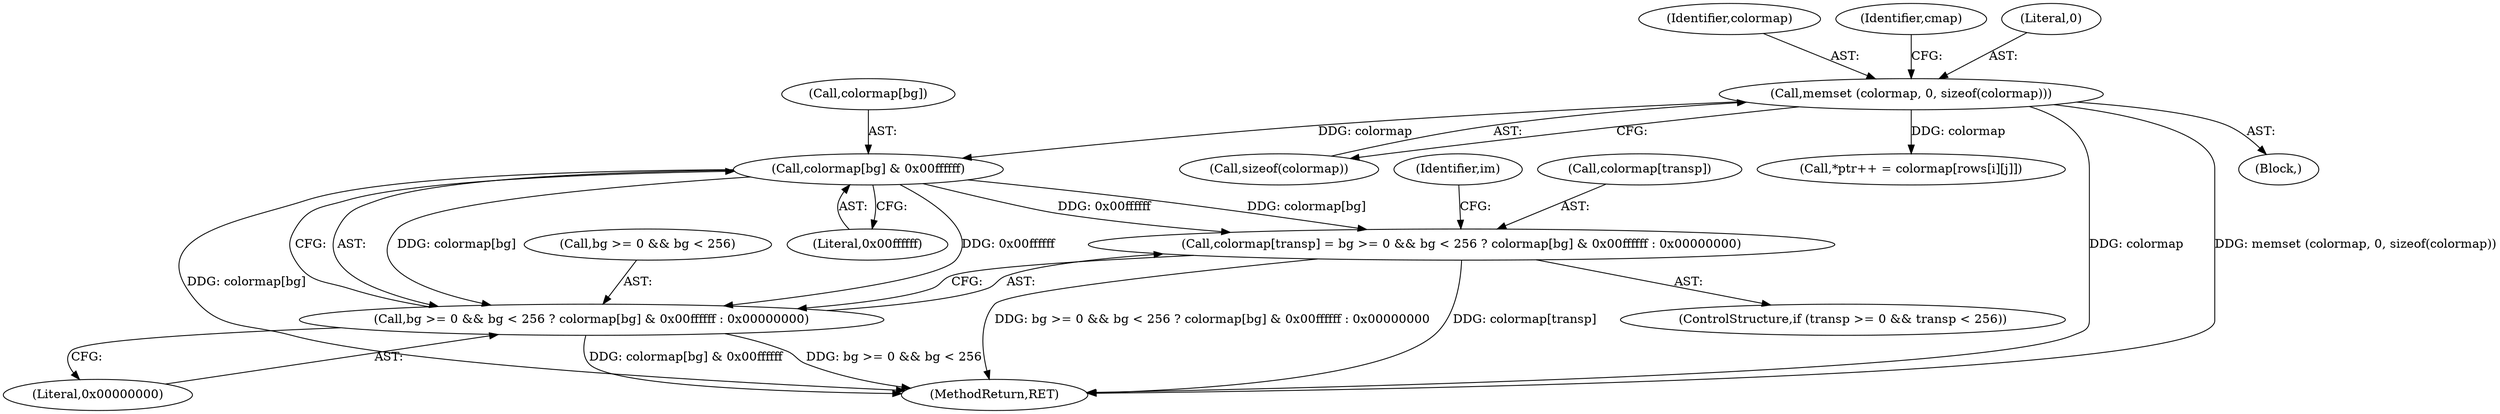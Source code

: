 digraph "0_enlightment_37a96801663b7b4cd3fbe56cc0eb8b6a17e766a8@array" {
"1000565" [label="(Call,colormap[bg] & 0x00ffffff)"];
"1000473" [label="(Call,memset (colormap, 0, sizeof(colormap)))"];
"1000553" [label="(Call,colormap[transp] = bg >= 0 && bg < 256 ? colormap[bg] & 0x00ffffff : 0x00000000)"];
"1000557" [label="(Call,bg >= 0 && bg < 256 ? colormap[bg] & 0x00ffffff : 0x00000000)"];
"1000570" [label="(Literal,0x00000000)"];
"1000558" [label="(Call,bg >= 0 && bg < 256)"];
"1000450" [label="(Block,)"];
"1000566" [label="(Call,colormap[bg])"];
"1000545" [label="(ControlStructure,if (transp >= 0 && transp < 256))"];
"1000565" [label="(Call,colormap[bg] & 0x00ffffff)"];
"1000569" [label="(Literal,0x00ffffff)"];
"1000554" [label="(Call,colormap[transp])"];
"1000775" [label="(MethodReturn,RET)"];
"1000557" [label="(Call,bg >= 0 && bg < 256 ? colormap[bg] & 0x00ffffff : 0x00000000)"];
"1000474" [label="(Identifier,colormap)"];
"1000476" [label="(Call,sizeof(colormap))"];
"1000553" [label="(Call,colormap[transp] = bg >= 0 && bg < 256 ? colormap[bg] & 0x00ffffff : 0x00000000)"];
"1000473" [label="(Call,memset (colormap, 0, sizeof(colormap)))"];
"1000573" [label="(Identifier,im)"];
"1000480" [label="(Identifier,cmap)"];
"1000659" [label="(Call,*ptr++ = colormap[rows[i][j]])"];
"1000475" [label="(Literal,0)"];
"1000565" -> "1000557"  [label="AST: "];
"1000565" -> "1000569"  [label="CFG: "];
"1000566" -> "1000565"  [label="AST: "];
"1000569" -> "1000565"  [label="AST: "];
"1000557" -> "1000565"  [label="CFG: "];
"1000565" -> "1000775"  [label="DDG: colormap[bg]"];
"1000565" -> "1000553"  [label="DDG: colormap[bg]"];
"1000565" -> "1000553"  [label="DDG: 0x00ffffff"];
"1000565" -> "1000557"  [label="DDG: colormap[bg]"];
"1000565" -> "1000557"  [label="DDG: 0x00ffffff"];
"1000473" -> "1000565"  [label="DDG: colormap"];
"1000473" -> "1000450"  [label="AST: "];
"1000473" -> "1000476"  [label="CFG: "];
"1000474" -> "1000473"  [label="AST: "];
"1000475" -> "1000473"  [label="AST: "];
"1000476" -> "1000473"  [label="AST: "];
"1000480" -> "1000473"  [label="CFG: "];
"1000473" -> "1000775"  [label="DDG: colormap"];
"1000473" -> "1000775"  [label="DDG: memset (colormap, 0, sizeof(colormap))"];
"1000473" -> "1000659"  [label="DDG: colormap"];
"1000553" -> "1000545"  [label="AST: "];
"1000553" -> "1000557"  [label="CFG: "];
"1000554" -> "1000553"  [label="AST: "];
"1000557" -> "1000553"  [label="AST: "];
"1000573" -> "1000553"  [label="CFG: "];
"1000553" -> "1000775"  [label="DDG: colormap[transp]"];
"1000553" -> "1000775"  [label="DDG: bg >= 0 && bg < 256 ? colormap[bg] & 0x00ffffff : 0x00000000"];
"1000557" -> "1000570"  [label="CFG: "];
"1000558" -> "1000557"  [label="AST: "];
"1000570" -> "1000557"  [label="AST: "];
"1000557" -> "1000775"  [label="DDG: bg >= 0 && bg < 256"];
"1000557" -> "1000775"  [label="DDG: colormap[bg] & 0x00ffffff"];
}
